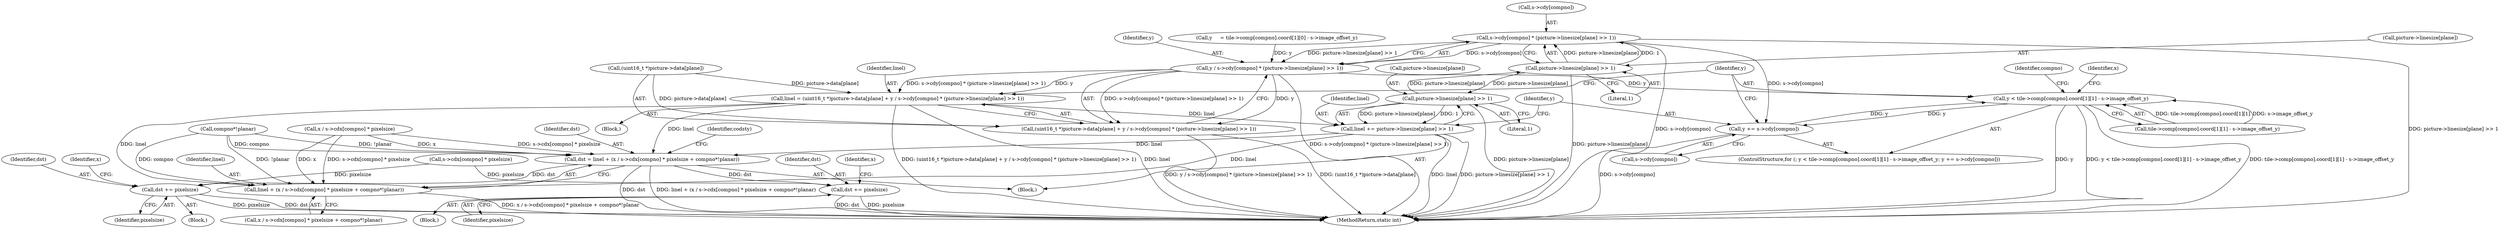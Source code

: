 digraph "0_FFmpeg_fe448cd28d674c3eff3072552eae366d0b659ce9@pointer" {
"1000926" [label="(Call,s->cdy[compno] * (picture->linesize[plane] >> 1))"];
"1000932" [label="(Call,picture->linesize[plane] >> 1)"];
"1001105" [label="(Call,picture->linesize[plane] >> 1)"];
"1000924" [label="(Call,y / s->cdy[compno] * (picture->linesize[plane] >> 1))"];
"1000914" [label="(Call,linel = (uint16_t *)picture->data[plane] + y / s->cdy[compno] * (picture->linesize[plane] >> 1))"];
"1000983" [label="(Call,dst = linel + (x / s->cdx[compno] * pixelsize + compno*!planar))"];
"1001052" [label="(Call,dst += pixelsize)"];
"1001100" [label="(Call,dst += pixelsize)"];
"1000985" [label="(Call,linel + (x / s->cdx[compno] * pixelsize + compno*!planar))"];
"1001103" [label="(Call,linel += picture->linesize[plane] >> 1)"];
"1000916" [label="(Call,(uint16_t *)picture->data[plane] + y / s->cdy[compno] * (picture->linesize[plane] >> 1))"];
"1000940" [label="(Call,y < tile->comp[compno].coord[1][1] - s->image_offset_y)"];
"1000957" [label="(Call,y += s->cdy[compno])"];
"1000957" [label="(Call,y += s->cdy[compno])"];
"1000796" [label="(Block,)"];
"1000925" [label="(Identifier,y)"];
"1000924" [label="(Call,y / s->cdy[compno] * (picture->linesize[plane] >> 1))"];
"1000926" [label="(Call,s->cdy[compno] * (picture->linesize[plane] >> 1))"];
"1000933" [label="(Call,picture->linesize[plane])"];
"1000941" [label="(Identifier,y)"];
"1001101" [label="(Identifier,dst)"];
"1001019" [label="(Block,)"];
"1000795" [label="(Identifier,compno)"];
"1000985" [label="(Call,linel + (x / s->cdx[compno] * pixelsize + compno*!planar))"];
"1001013" [label="(Identifier,x)"];
"1000959" [label="(Call,s->cdy[compno])"];
"1001052" [label="(Call,dst += pixelsize)"];
"1000915" [label="(Identifier,linel)"];
"1000983" [label="(Call,dst = linel + (x / s->cdx[compno] * pixelsize + compno*!planar))"];
"1000897" [label="(Call,y     = tile->comp[compno].coord[1][0] - s->image_offset_y)"];
"1000967" [label="(Identifier,x)"];
"1001111" [label="(Literal,1)"];
"1001114" [label="(MethodReturn,static int)"];
"1001004" [label="(Identifier,codsty)"];
"1001100" [label="(Call,dst += pixelsize)"];
"1000939" [label="(ControlStructure,for (; y < tile->comp[compno].coord[1][1] - s->image_offset_y; y += s->cdy[compno]))"];
"1000988" [label="(Call,x / s->cdx[compno] * pixelsize)"];
"1000987" [label="(Call,x / s->cdx[compno] * pixelsize + compno*!planar)"];
"1000940" [label="(Call,y < tile->comp[compno].coord[1][1] - s->image_offset_y)"];
"1000984" [label="(Identifier,dst)"];
"1000938" [label="(Literal,1)"];
"1001106" [label="(Call,picture->linesize[plane])"];
"1000986" [label="(Identifier,linel)"];
"1000917" [label="(Call,(uint16_t *)picture->data[plane])"];
"1000964" [label="(Block,)"];
"1001053" [label="(Identifier,dst)"];
"1001104" [label="(Identifier,linel)"];
"1000916" [label="(Call,(uint16_t *)picture->data[plane] + y / s->cdy[compno] * (picture->linesize[plane] >> 1))"];
"1001068" [label="(Block,)"];
"1001054" [label="(Identifier,pixelsize)"];
"1000997" [label="(Call,compno*!planar)"];
"1001062" [label="(Identifier,x)"];
"1000932" [label="(Call,picture->linesize[plane] >> 1)"];
"1000990" [label="(Call,s->cdx[compno] * pixelsize)"];
"1000927" [label="(Call,s->cdy[compno])"];
"1001103" [label="(Call,linel += picture->linesize[plane] >> 1)"];
"1000958" [label="(Identifier,y)"];
"1000942" [label="(Call,tile->comp[compno].coord[1][1] - s->image_offset_y)"];
"1000914" [label="(Call,linel = (uint16_t *)picture->data[plane] + y / s->cdy[compno] * (picture->linesize[plane] >> 1))"];
"1001105" [label="(Call,picture->linesize[plane] >> 1)"];
"1001102" [label="(Identifier,pixelsize)"];
"1000926" -> "1000924"  [label="AST: "];
"1000926" -> "1000932"  [label="CFG: "];
"1000927" -> "1000926"  [label="AST: "];
"1000932" -> "1000926"  [label="AST: "];
"1000924" -> "1000926"  [label="CFG: "];
"1000926" -> "1001114"  [label="DDG: s->cdy[compno]"];
"1000926" -> "1001114"  [label="DDG: picture->linesize[plane] >> 1"];
"1000926" -> "1000924"  [label="DDG: s->cdy[compno]"];
"1000926" -> "1000924"  [label="DDG: picture->linesize[plane] >> 1"];
"1000932" -> "1000926"  [label="DDG: picture->linesize[plane]"];
"1000932" -> "1000926"  [label="DDG: 1"];
"1000926" -> "1000957"  [label="DDG: s->cdy[compno]"];
"1000932" -> "1000938"  [label="CFG: "];
"1000933" -> "1000932"  [label="AST: "];
"1000938" -> "1000932"  [label="AST: "];
"1000932" -> "1001114"  [label="DDG: picture->linesize[plane]"];
"1001105" -> "1000932"  [label="DDG: picture->linesize[plane]"];
"1000932" -> "1001105"  [label="DDG: picture->linesize[plane]"];
"1001105" -> "1001103"  [label="AST: "];
"1001105" -> "1001111"  [label="CFG: "];
"1001106" -> "1001105"  [label="AST: "];
"1001111" -> "1001105"  [label="AST: "];
"1001103" -> "1001105"  [label="CFG: "];
"1001105" -> "1001114"  [label="DDG: picture->linesize[plane]"];
"1001105" -> "1001103"  [label="DDG: picture->linesize[plane]"];
"1001105" -> "1001103"  [label="DDG: 1"];
"1000924" -> "1000916"  [label="AST: "];
"1000925" -> "1000924"  [label="AST: "];
"1000916" -> "1000924"  [label="CFG: "];
"1000924" -> "1001114"  [label="DDG: s->cdy[compno] * (picture->linesize[plane] >> 1)"];
"1000924" -> "1000914"  [label="DDG: y"];
"1000924" -> "1000914"  [label="DDG: s->cdy[compno] * (picture->linesize[plane] >> 1)"];
"1000924" -> "1000916"  [label="DDG: y"];
"1000924" -> "1000916"  [label="DDG: s->cdy[compno] * (picture->linesize[plane] >> 1)"];
"1000897" -> "1000924"  [label="DDG: y"];
"1000924" -> "1000940"  [label="DDG: y"];
"1000914" -> "1000796"  [label="AST: "];
"1000914" -> "1000916"  [label="CFG: "];
"1000915" -> "1000914"  [label="AST: "];
"1000916" -> "1000914"  [label="AST: "];
"1000941" -> "1000914"  [label="CFG: "];
"1000914" -> "1001114"  [label="DDG: (uint16_t *)picture->data[plane] + y / s->cdy[compno] * (picture->linesize[plane] >> 1)"];
"1000914" -> "1001114"  [label="DDG: linel"];
"1000917" -> "1000914"  [label="DDG: picture->data[plane]"];
"1000914" -> "1000983"  [label="DDG: linel"];
"1000914" -> "1000985"  [label="DDG: linel"];
"1000914" -> "1001103"  [label="DDG: linel"];
"1000983" -> "1000964"  [label="AST: "];
"1000983" -> "1000985"  [label="CFG: "];
"1000984" -> "1000983"  [label="AST: "];
"1000985" -> "1000983"  [label="AST: "];
"1001004" -> "1000983"  [label="CFG: "];
"1000983" -> "1001114"  [label="DDG: dst"];
"1000983" -> "1001114"  [label="DDG: linel + (x / s->cdx[compno] * pixelsize + compno*!planar)"];
"1001103" -> "1000983"  [label="DDG: linel"];
"1000988" -> "1000983"  [label="DDG: x"];
"1000988" -> "1000983"  [label="DDG: s->cdx[compno] * pixelsize"];
"1000997" -> "1000983"  [label="DDG: compno"];
"1000997" -> "1000983"  [label="DDG: !planar"];
"1000983" -> "1001052"  [label="DDG: dst"];
"1000983" -> "1001100"  [label="DDG: dst"];
"1001052" -> "1001019"  [label="AST: "];
"1001052" -> "1001054"  [label="CFG: "];
"1001053" -> "1001052"  [label="AST: "];
"1001054" -> "1001052"  [label="AST: "];
"1001013" -> "1001052"  [label="CFG: "];
"1001052" -> "1001114"  [label="DDG: pixelsize"];
"1001052" -> "1001114"  [label="DDG: dst"];
"1000990" -> "1001052"  [label="DDG: pixelsize"];
"1001100" -> "1001068"  [label="AST: "];
"1001100" -> "1001102"  [label="CFG: "];
"1001101" -> "1001100"  [label="AST: "];
"1001102" -> "1001100"  [label="AST: "];
"1001062" -> "1001100"  [label="CFG: "];
"1001100" -> "1001114"  [label="DDG: dst"];
"1001100" -> "1001114"  [label="DDG: pixelsize"];
"1000990" -> "1001100"  [label="DDG: pixelsize"];
"1000985" -> "1000987"  [label="CFG: "];
"1000986" -> "1000985"  [label="AST: "];
"1000987" -> "1000985"  [label="AST: "];
"1000985" -> "1001114"  [label="DDG: x / s->cdx[compno] * pixelsize + compno*!planar"];
"1001103" -> "1000985"  [label="DDG: linel"];
"1000988" -> "1000985"  [label="DDG: x"];
"1000988" -> "1000985"  [label="DDG: s->cdx[compno] * pixelsize"];
"1000997" -> "1000985"  [label="DDG: compno"];
"1000997" -> "1000985"  [label="DDG: !planar"];
"1001103" -> "1000964"  [label="AST: "];
"1001104" -> "1001103"  [label="AST: "];
"1000958" -> "1001103"  [label="CFG: "];
"1001103" -> "1001114"  [label="DDG: picture->linesize[plane] >> 1"];
"1001103" -> "1001114"  [label="DDG: linel"];
"1000917" -> "1000916"  [label="AST: "];
"1000916" -> "1001114"  [label="DDG: y / s->cdy[compno] * (picture->linesize[plane] >> 1)"];
"1000916" -> "1001114"  [label="DDG: (uint16_t *)picture->data[plane]"];
"1000917" -> "1000916"  [label="DDG: picture->data[plane]"];
"1000940" -> "1000939"  [label="AST: "];
"1000940" -> "1000942"  [label="CFG: "];
"1000941" -> "1000940"  [label="AST: "];
"1000942" -> "1000940"  [label="AST: "];
"1000967" -> "1000940"  [label="CFG: "];
"1000795" -> "1000940"  [label="CFG: "];
"1000940" -> "1001114"  [label="DDG: tile->comp[compno].coord[1][1] - s->image_offset_y"];
"1000940" -> "1001114"  [label="DDG: y"];
"1000940" -> "1001114"  [label="DDG: y < tile->comp[compno].coord[1][1] - s->image_offset_y"];
"1000957" -> "1000940"  [label="DDG: y"];
"1000942" -> "1000940"  [label="DDG: tile->comp[compno].coord[1][1]"];
"1000942" -> "1000940"  [label="DDG: s->image_offset_y"];
"1000940" -> "1000957"  [label="DDG: y"];
"1000957" -> "1000939"  [label="AST: "];
"1000957" -> "1000959"  [label="CFG: "];
"1000958" -> "1000957"  [label="AST: "];
"1000959" -> "1000957"  [label="AST: "];
"1000941" -> "1000957"  [label="CFG: "];
"1000957" -> "1001114"  [label="DDG: s->cdy[compno]"];
}

